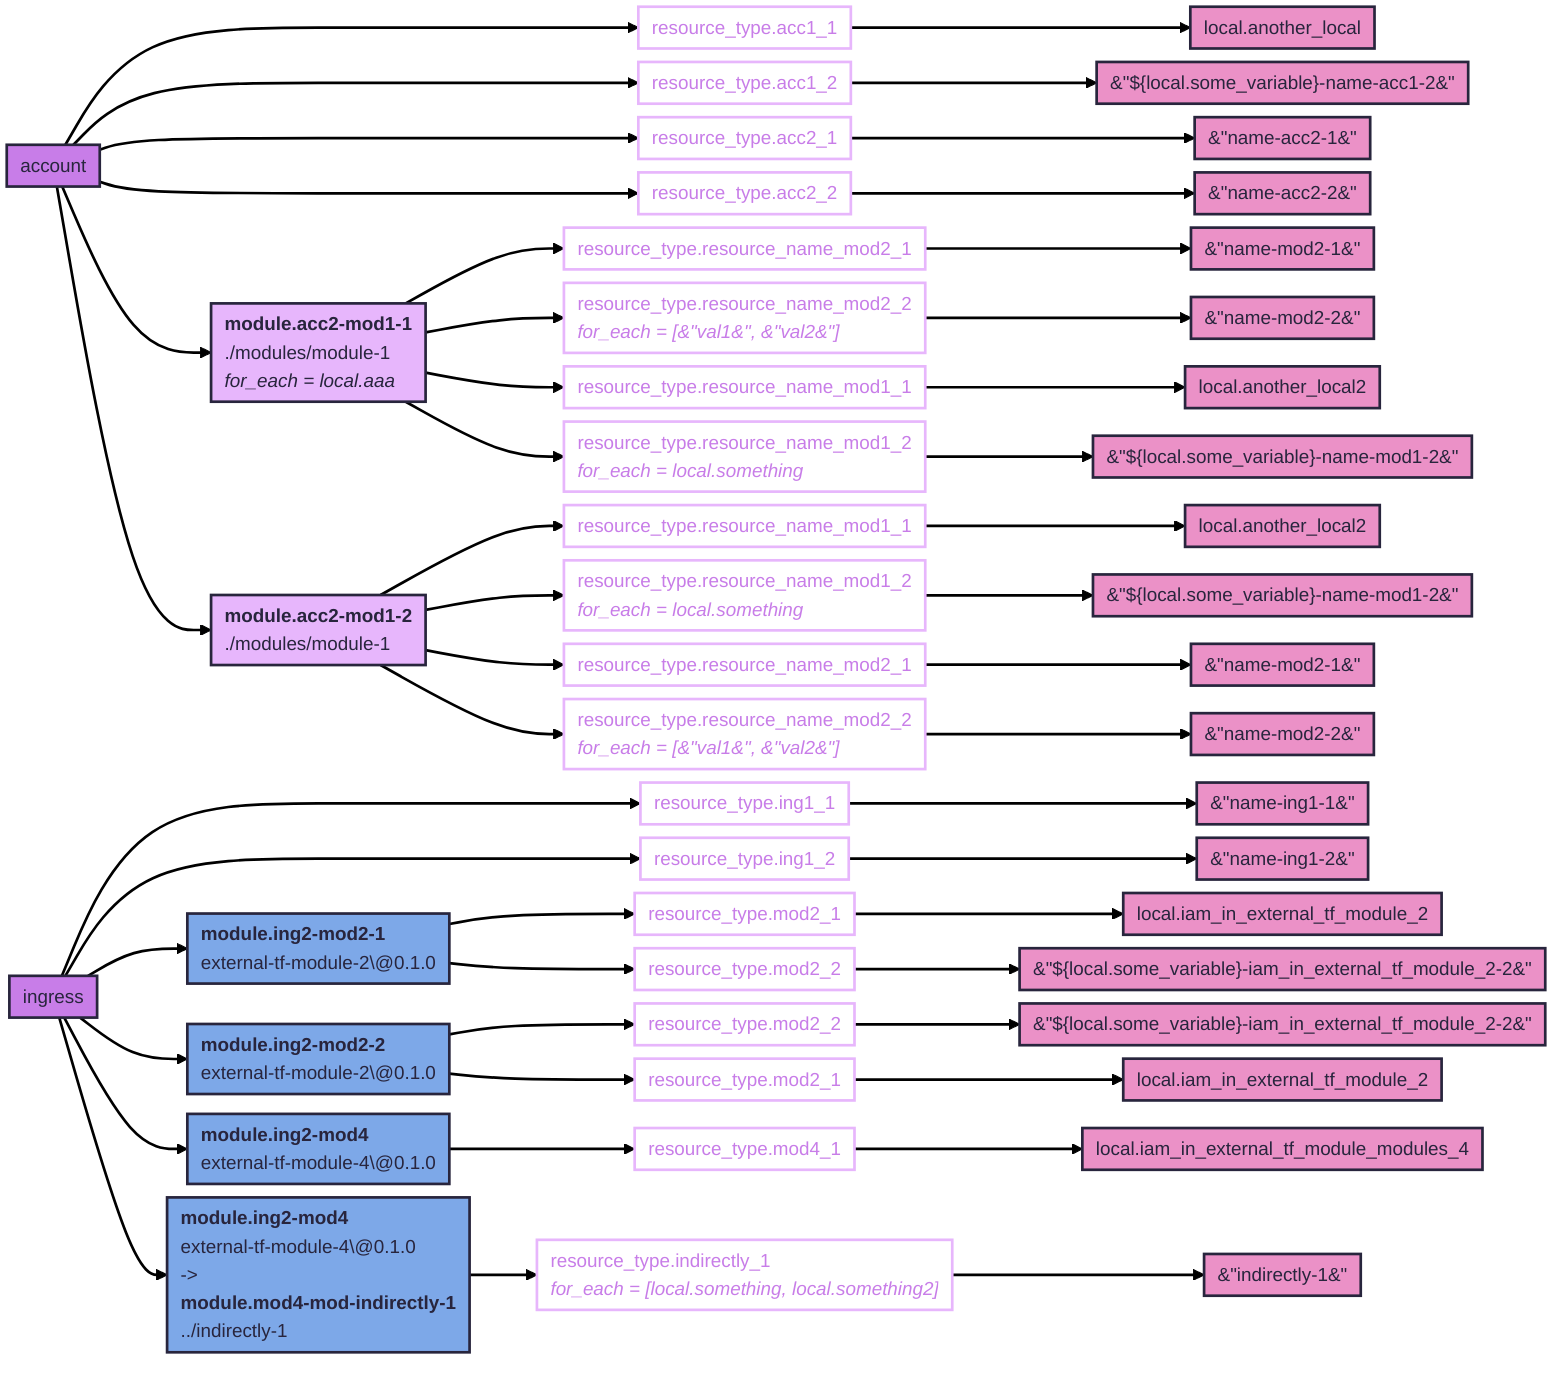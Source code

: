 ---
config:
  theme: redux
  flowchart:
    diagramPadding: 5
    padding: 5
    nodeSpacing: 10
    wrappingWidth: 700
---
flowchart LR
  classDef tf-path fill:#c87de8
  classDef tf-resource-name stroke:#e7b6fc,color:#c87de8,text-align:left
  classDef tf-int-mod fill:#e7b6fc,text-align:left
  classDef tf-ext-mod fill:#7da8e8,text-align:left
  classDef tf-resource-field-name fill:#eb91c7
  account["account"]:::tf-path ---> account__acc11["resource_type.acc1_1"]:::tf-resource-name --> account__acc11_FieldName["local.another_local"]:::tf-resource-field-name
  account["account"]:::tf-path ---> account__acc12["resource_type.acc1_2"]:::tf-resource-name --> account__acc12_FieldName["&#34;${local.some_variable}-name-acc1-2&#34;"]:::tf-resource-field-name
  account["account"]:::tf-path ---> account__acc21["resource_type.acc2_1"]:::tf-resource-name --> account__acc21_FieldName["&#34;name-acc2-1&#34;"]:::tf-resource-field-name
  account["account"]:::tf-path ---> account__acc22["resource_type.acc2_2"]:::tf-resource-name --> account__acc22_FieldName["&#34;name-acc2-2&#34;"]:::tf-resource-field-name
  account --> account__accountmodulesmodule1_acc2mod11_acc2mod11["<b>module.acc2-mod1-1</b><br>./modules/module-1<br><i>for_each = local.aaa</i>"]:::tf-int-mod
  account__accountmodulesmodule1_acc2mod11_acc2mod11 --> account__accountmodulesmodule1_acc2mod11_acc2mod11__resourcenamemod21["resource_type.resource_name_mod2_1"]:::tf-resource-name --> account__accountmodulesmodule1_acc2mod11_acc2mod11__resourcenamemod21_FieldName["&#34;name-mod2-1&#34;"]:::tf-resource-field-name
  account__accountmodulesmodule1_acc2mod11_acc2mod11 --> account__accountmodulesmodule1_acc2mod11_acc2mod11__resourcenamemod22["resource_type.resource_name_mod2_2<br><i>for_each = [&#34;val1&#34;, &#34;val2&#34;]</i>"]:::tf-resource-name --> account__accountmodulesmodule1_acc2mod11_acc2mod11__resourcenamemod22_FieldName["&#34;name-mod2-2&#34;"]:::tf-resource-field-name
  account__accountmodulesmodule1_acc2mod11_acc2mod11 --> account__accountmodulesmodule1_acc2mod11_acc2mod11__resourcenamemod11["resource_type.resource_name_mod1_1"]:::tf-resource-name --> account__accountmodulesmodule1_acc2mod11_acc2mod11__resourcenamemod11_FieldName["local.another_local2"]:::tf-resource-field-name
  account__accountmodulesmodule1_acc2mod11_acc2mod11 --> account__accountmodulesmodule1_acc2mod11_acc2mod11__resourcenamemod12["resource_type.resource_name_mod1_2<br><i>for_each = local.something</i>"]:::tf-resource-name --> account__accountmodulesmodule1_acc2mod11_acc2mod11__resourcenamemod12_FieldName["&#34;${local.some_variable}-name-mod1-2&#34;"]:::tf-resource-field-name
  account --> account__accountmodulesmodule1_acc2mod12_acc2mod12["<b>module.acc2-mod1-2</b><br>./modules/module-1"]:::tf-int-mod
  account__accountmodulesmodule1_acc2mod12_acc2mod12 --> account__accountmodulesmodule1_acc2mod12_acc2mod12__resourcenamemod11["resource_type.resource_name_mod1_1"]:::tf-resource-name --> account__accountmodulesmodule1_acc2mod12_acc2mod12__resourcenamemod11_FieldName["local.another_local2"]:::tf-resource-field-name
  account__accountmodulesmodule1_acc2mod12_acc2mod12 --> account__accountmodulesmodule1_acc2mod12_acc2mod12__resourcenamemod12["resource_type.resource_name_mod1_2<br><i>for_each = local.something</i>"]:::tf-resource-name --> account__accountmodulesmodule1_acc2mod12_acc2mod12__resourcenamemod12_FieldName["&#34;${local.some_variable}-name-mod1-2&#34;"]:::tf-resource-field-name
  account__accountmodulesmodule1_acc2mod12_acc2mod12 --> account__accountmodulesmodule1_acc2mod12_acc2mod12__resourcenamemod21["resource_type.resource_name_mod2_1"]:::tf-resource-name --> account__accountmodulesmodule1_acc2mod12_acc2mod12__resourcenamemod21_FieldName["&#34;name-mod2-1&#34;"]:::tf-resource-field-name
  account__accountmodulesmodule1_acc2mod12_acc2mod12 --> account__accountmodulesmodule1_acc2mod12_acc2mod12__resourcenamemod22["resource_type.resource_name_mod2_2<br><i>for_each = [&#34;val1&#34;, &#34;val2&#34;]</i>"]:::tf-resource-name --> account__accountmodulesmodule1_acc2mod12_acc2mod12__resourcenamemod22_FieldName["&#34;name-mod2-2&#34;"]:::tf-resource-field-name
  ingress["ingress"]:::tf-path ---> ingress__ing11["resource_type.ing1_1"]:::tf-resource-name --> ingress__ing11_FieldName["&#34;name-ing1-1&#34;"]:::tf-resource-field-name
  ingress["ingress"]:::tf-path ---> ingress__ing12["resource_type.ing1_2"]:::tf-resource-name --> ingress__ing12_FieldName["&#34;name-ing1-2&#34;"]:::tf-resource-field-name
  ingress --> ingress___ing2mod21_ing2mod21["<b>module.ing2-mod2-1</b><br>external-tf-module-2\@0.1.0"]:::tf-ext-mod
  ingress___ing2mod21_ing2mod21 --> ingress___ing2mod21_ing2mod21__mod21["resource_type.mod2_1"]:::tf-resource-name --> ingress___ing2mod21_ing2mod21__mod21_FieldName["local.iam_in_external_tf_module_2"]:::tf-resource-field-name
  ingress___ing2mod21_ing2mod21 --> ingress___ing2mod21_ing2mod21__mod22["resource_type.mod2_2"]:::tf-resource-name --> ingress___ing2mod21_ing2mod21__mod22_FieldName["&#34;${local.some_variable}-iam_in_external_tf_module_2-2&#34;"]:::tf-resource-field-name
  ingress --> ingress___ing2mod22_ing2mod22["<b>module.ing2-mod2-2</b><br>external-tf-module-2\@0.1.0"]:::tf-ext-mod
  ingress___ing2mod22_ing2mod22 --> ingress___ing2mod22_ing2mod22__mod22["resource_type.mod2_2"]:::tf-resource-name --> ingress___ing2mod22_ing2mod22__mod22_FieldName["&#34;${local.some_variable}-iam_in_external_tf_module_2-2&#34;"]:::tf-resource-field-name
  ingress___ing2mod22_ing2mod22 --> ingress___ing2mod22_ing2mod22__mod21["resource_type.mod2_1"]:::tf-resource-name --> ingress___ing2mod22_ing2mod22__mod21_FieldName["local.iam_in_external_tf_module_2"]:::tf-resource-field-name
  ingress --> ingress___ing2mod4_ing2mod4["<b>module.ing2-mod4</b><br>external-tf-module-4\@0.1.0"]:::tf-ext-mod
  ingress___ing2mod4_ing2mod4 --> ingress___ing2mod4_ing2mod4__mod41["resource_type.mod4_1"]:::tf-resource-name --> ingress___ing2mod4_ing2mod4__mod41_FieldName["local.iam_in_external_tf_module_modules_4"]:::tf-resource-field-name
  ingress --> ingress___ingress___ing2mod4_ing2mod4__mod4modindirectly1_mod4modindirectly1["<b>module.ing2-mod4</b><br>external-tf-module-4\@0.1.0<br>-&gt;<br><b>module.mod4-mod-indirectly-1</b><br>../indirectly-1"]:::tf-ext-mod
  ingress___ingress___ing2mod4_ing2mod4__mod4modindirectly1_mod4modindirectly1 --> ingress___ingress___ing2mod4_ing2mod4__mod4modindirectly1_mod4modindirectly1__indirectly1["resource_type.indirectly_1<br><i>for_each = [local.something, local.something2]</i>"]:::tf-resource-name --> ingress___ingress___ing2mod4_ing2mod4__mod4modindirectly1_mod4modindirectly1__indirectly1_FieldName["&#34;indirectly-1&#34;"]:::tf-resource-field-name